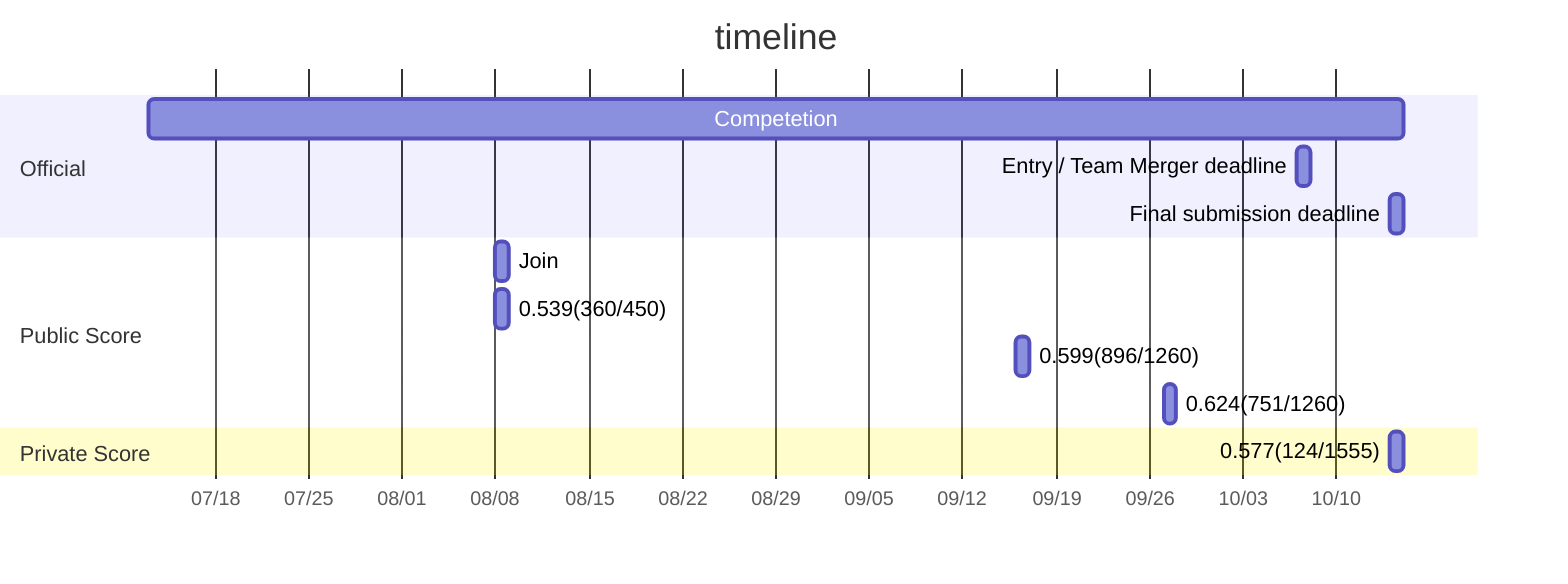 gantt
  title timeline
  dateFormat YYYY-MM-DD
  axisFormat  %m/%d
  section Official
  Competetion: a1, 2021-07-13, 2021-10-15
  Entry / Team Merger deadline: a3, 2021-10-07, 2021-10-08
  Final submission deadline: a2, 2021-10-14, 2021-10-15

  section Public Score
  Join:2021-08-08, 2021-08-09
  0.539(360/450): 2021-08-08, 2021-08-09
  0.599(896/1260): 2021-09-16, 2021-09-17
  0.624(751/1260): 2021-09-27, 2021-09-28

  section Private Score
  0.577(124/1555): 2021-10-14, 2021-10-15